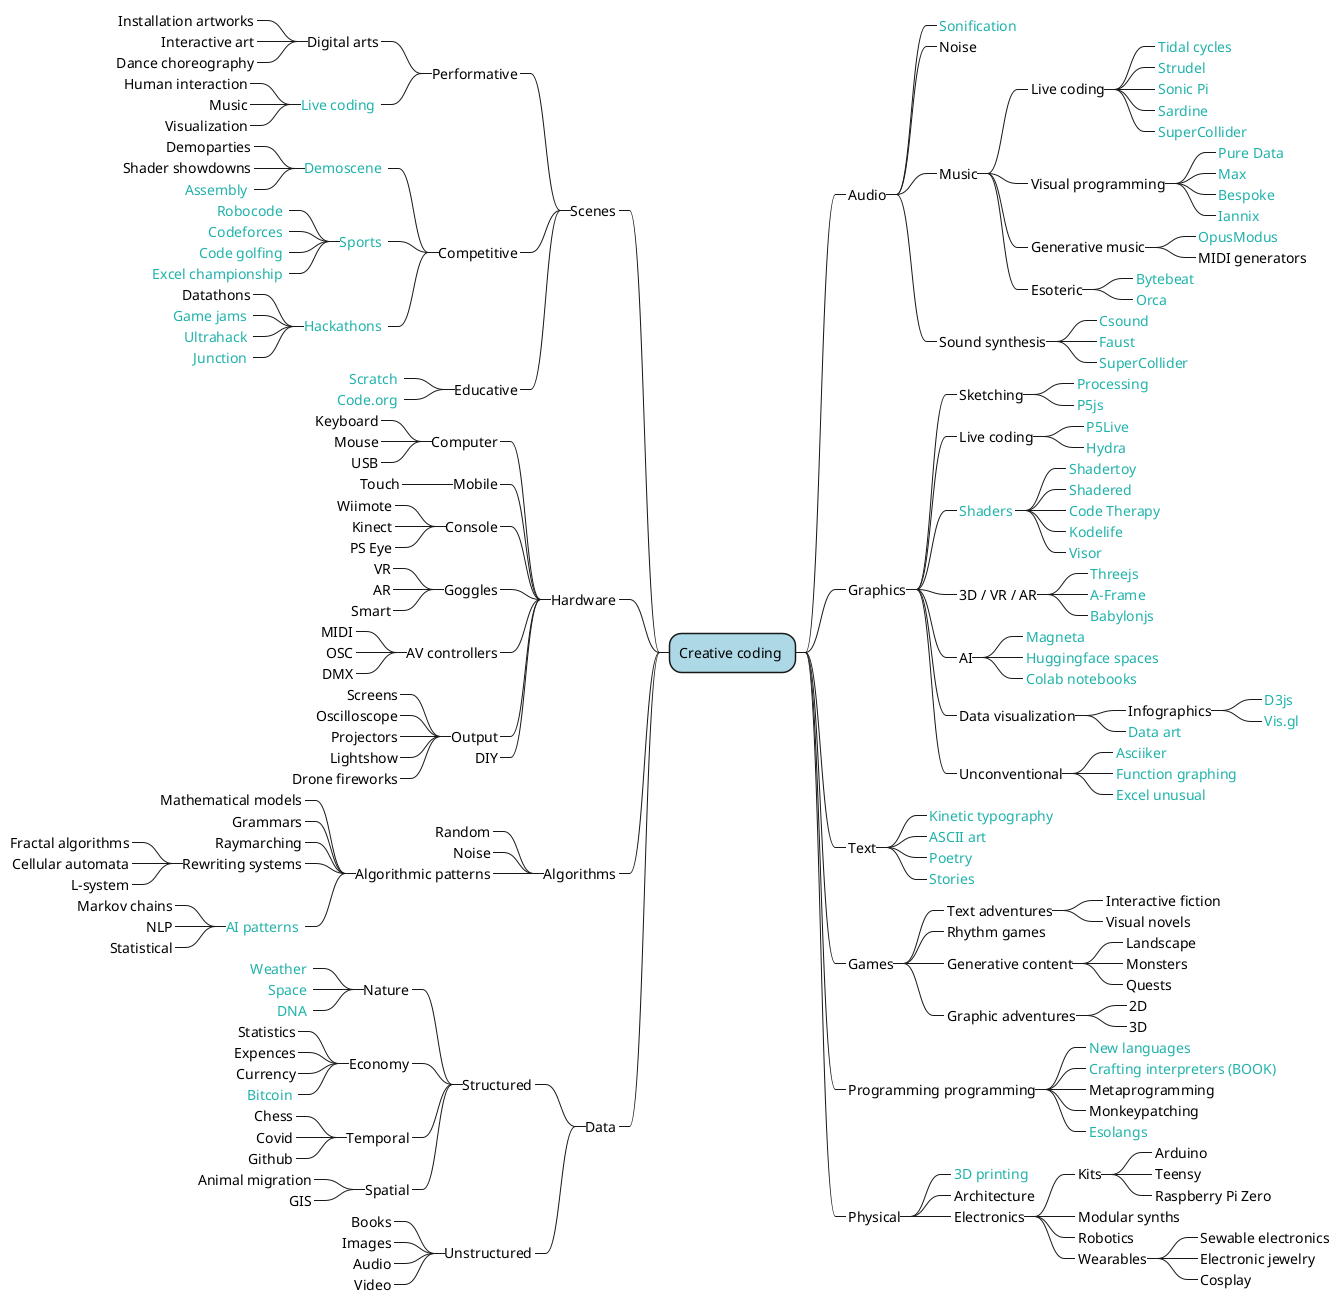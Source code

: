 @startmindmap
<style>
mindmapDiagram 
{
  .center {
    HyperlinkColor Black
    BackgroundColor lightblue
    HyperlinkUnderlineThickness 0
    HyperlinkUnderline false
  }
  .link {
    HyperlinkColor LightSeaGreen
    HyperlinkUnderlineThickness 0
    HyperlinkUnderline false
  }
  .blue {
    LineColor lightblue
  }
}
</style>

* [[https://github.com/terkelg/awesome-creative-coding Creative coding]] <<center>>

**_ Audio
***_ [[https://sonification.design/ Sonification]] <<link>>
***_ Noise
***_ Music
****_ Live coding
*****_ [[https://tidalcycles.org/ Tidal cycles]] <<link>>
*****_ [[https://strudel.tidalcycles.org/ Strudel]] <<link>>
*****_ [[https://sonic-pi.net/ Sonic Pi]] <<link>>
*****_ [[https://sardine.raphaelforment.fr/ Sardine]] <<link>>
*****_ [[https://supercollider.github.io/ SuperCollider]] <<link>>
****_ Visual programming
*****_ [[https://puredata.info/ Pure Data]] <<link>>
*****_ [[https://cycling74.com/products/max Max]] <<link>>
*****_ [[https://www.bespokesynth.com/ Bespoke]] <<link>>
*****_ [[https://www.iannix.org/en/whatisiannix/ Iannix]] <<link>>
****_ Generative music
*****_ [[https://opusmodus.com/ OpusModus]] <<link>>
*****_ MIDI generators
****_ Esoteric
*****_ [[https://dollchan.net/bytebeat/ Bytebeat]] <<link>>
*****_ [[https://hundredrabbits.itch.io/orca Orca]] <<link>>

***_ Sound synthesis
****_ [[https://csound.com/ Csound]] <<link>>
****_ [[https://faust.grame.fr/ Faust]] <<link>>
****_ [[https://supercollider.github.io/ SuperCollider]] <<link>>

**_ Graphics
***_ Sketching
****_ [[https://processing.org/ Processing]] <<link>>
****_ [[https://p5js.org/ P5js]] <<link>>
***_ Live coding
****_ [[https://teddavis.org/p5live P5Live]] <<link>>
****_ [[https://hydra.ojack.xyz/ Hydra]] <<link>>
***_ [[https://thebookofshaders.com/{What are shaders?} Shaders]] <<link>>
****_ [[https://www.shadertoy.com/ Shadertoy]] <<link>>
****_ [[https://shadered.org/ Shadered]] <<link>>
****_ [[https://thecodetherapy.com/ Code Therapy]] <<link>>
****_ [[https://hexler.net/kodelife Kodelife]] <<link>>
****_ [[https://www.visor.live/ Visor]] <<link>>
***_ 3D / VR / AR
****_ [[https://threejs.org/ Threejs]] <<link>>
****_ [[https://aframe.io/ A-Frame]] <<link>>
****_ [[https://playground.babylonjs.com/ Babylonjs]] <<link>>
***_ AI
****_ [[https://magenta.tensorflow.org/demos Magneta]] <<link>>
****_ [[https://huggingface.co/spaces/ Huggingface spaces]] <<link>>
****_ [[https://github.com/amrzv/awesome-colab-notebooks Colab notebooks]] <<link>>

***_  Data visualization
****_ Infographics
*****_ [[https://d3js.org/ D3js]] <<link>>
*****_ [[https://vis.gl/frameworks Vis.gl]] <<link>>
****_ [[https://www.ted.com/playlists/201/art_from_data Data art]] <<link>>
***_ Unconventional
****_ [[https://asciicker.com/ Asciiker]] <<link>>
****_ [[https://github.com/harry7557558/spirula Function graphing]] <<link>>
****_ [[https://excelunusual.com/ Excel unusual]] <<link>>

**_ Text
***_ [[https://timrodenbroeker.de/processing-tutorial-kinetic-typography-1 Kinetic typography]] <<link>>
***_ [[https://play.ertdfgcvb.xyz/ ASCII art]] <<link>>
***_ [[https://github.com/coreybobco/generativepoetry-py Poetry]] <<link>>
***_ [[https://nanogenmo.github.io/ Stories]] <<link>>

**_ Games
***_ Text adventures
****_ Interactive fiction
****_ Visual novels
***_ Rhythm games
***_ Generative content
****_ Landscape
****_ Monsters
****_ Quests
***_ Graphic adventures
****_ 2D
****_ 3D

**_ Programming programming
***_ [[https://eloquentjavascript.net/12_language.html New languages]] <<link>>
***_ [[http://craftinginterpreters.com/ Crafting interpreters (BOOK)]] <<link>>
***_ Metaprogramming
***_ Monkeypatching
***_ [[https://esolangs.org/wiki/Main_Page Esolangs]] <<link>>

**_ Physical
***_ [[https://xyzdims.com/2023/02/09/3d-printing-parametric-generative-3d-infill-geometries/ 3D printing]] <<link>>
***_ Architecture
***_ Electronics
****_ Kits
*****_ Arduino
*****_ Teensy
*****_ Raspberry Pi Zero
****_ Modular synths
****_ Robotics
****_ Wearables
*****_ Sewable electronics
*****_ Electronic jewelry
*****_ Cosplay

--_ Scenes

---_ Performative
----_ Digital arts
-----_ Installation artworks
-----_ Interactive art
-----_ Dance choreography
----_ [[https://github.com/toplap/awesome-livecoding Live coding]] <<link>>
-----_ Human interaction
-----_ Music
-----_ Visualization

---_ Competitive
----_ [[https://github.com/psykon/awesome-demoscene Demoscene]] <<link>>
-----_ Demoparties
-----_ Shader showdowns
-----_ [[https://assembly.org/en Assembly]] <<link>>
----_ [[https://github.com/lnishan/awesome-competitive-programming Sports]] <<link>>
-----_ [[https://robocode.sourceforge.io/ Robocode]] <<link>>
-----_ [[https://codeforces.com/ Codeforces]] <<link>>
-----_ [[https://codegolf.stackexchange.com/ Code golfing]] <<link>>
-----_ [[https://www.fmworldcup.com/ Excel championship]] <<link>>
----_ [[https://hackathon.guide/ Hackathons]] <<link>>
-----_ Datathons
-----_ [[https://www.finnishgamejam.com/ Game jams]] <<link>>
-----_ [[https://ultrahack.org/ Ultrahack]] <<link>>
-----_ [[https://www.hackjunction.com/ Junction]] <<link>>

---_ Educative
----_ [[https://scratch.mit.edu/ Scratch]] <<link>>
----_ [[https://code.org/ Code.org]] <<link>>

--_ Hardware
---_ Computer
----_ Keyboard
----_ Mouse
----_ USB
---_ Mobile
----_ Touch
---_ Console
----_ Wiimote
----_ Kinect
----_ PS Eye
---_ Goggles
----_ VR
----_ AR
----_ Smart
---_ AV controllers
----_ MIDI
----_ OSC
----_ DMX
---_ Output
----_ Screens
----_ Oscilloscope
----_ Projectors
----_ Lightshow
----_ Drone fireworks
---_ DIY

--_ Algorithms
---_ Random
---_ Noise
---_ Algorithmic patterns
----_ Mathematical models
----_ Grammars
----_ Raymarching
----_ Rewriting systems
-----_ Fractal algorithms
-----_ Cellular automata
-----_ L-system
----_ [[https://theresanaiforthat.com/ AI patterns]] <<link>>
-----_ Markov chains
-----_ NLP
-----_ Statistical

--_ Data
---_ Structured
----_ Nature
-----_ [[https://www.ableton.com/en/blog/sound-the-alarm-data-sonification-as-a-tool-for-climate-action/ Weather]] <<link>>
-----_ [[https://www.system-sounds.com/ Space]] <<link>>
-----_ [[https://en.wikipedia.org/wiki/Protein_music DNA]] <<link>>
----_ Economy
-----_ Statistics
-----_ Expences
-----_ Currency
-----_ [[https://www.bitlisten.com/ Bitcoin]] <<link>>
----_ Temporal
-----_ Chess
-----_ Covid
-----_ Github
----_ Spatial
-----_ Animal migration
-----_ GIS
---_ Unstructured
----_ Books
----_ Images
----_ Audio
----_ Video
@endmindmap
